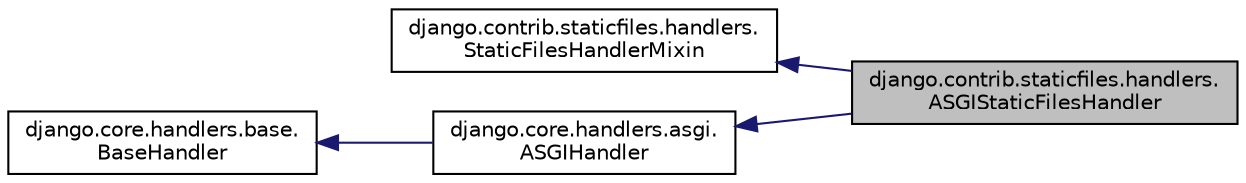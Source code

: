 digraph "django.contrib.staticfiles.handlers.ASGIStaticFilesHandler"
{
 // LATEX_PDF_SIZE
  edge [fontname="Helvetica",fontsize="10",labelfontname="Helvetica",labelfontsize="10"];
  node [fontname="Helvetica",fontsize="10",shape=record];
  rankdir="LR";
  Node1 [label="django.contrib.staticfiles.handlers.\lASGIStaticFilesHandler",height=0.2,width=0.4,color="black", fillcolor="grey75", style="filled", fontcolor="black",tooltip=" "];
  Node2 -> Node1 [dir="back",color="midnightblue",fontsize="10",style="solid",fontname="Helvetica"];
  Node2 [label="django.contrib.staticfiles.handlers.\lStaticFilesHandlerMixin",height=0.2,width=0.4,color="black", fillcolor="white", style="filled",URL="$classdjango_1_1contrib_1_1staticfiles_1_1handlers_1_1_static_files_handler_mixin.html",tooltip=" "];
  Node3 -> Node1 [dir="back",color="midnightblue",fontsize="10",style="solid",fontname="Helvetica"];
  Node3 [label="django.core.handlers.asgi.\lASGIHandler",height=0.2,width=0.4,color="black", fillcolor="white", style="filled",URL="$classdjango_1_1core_1_1handlers_1_1asgi_1_1_a_s_g_i_handler.html",tooltip=" "];
  Node4 -> Node3 [dir="back",color="midnightblue",fontsize="10",style="solid",fontname="Helvetica"];
  Node4 [label="django.core.handlers.base.\lBaseHandler",height=0.2,width=0.4,color="black", fillcolor="white", style="filled",URL="$classdjango_1_1core_1_1handlers_1_1base_1_1_base_handler.html",tooltip=" "];
}
